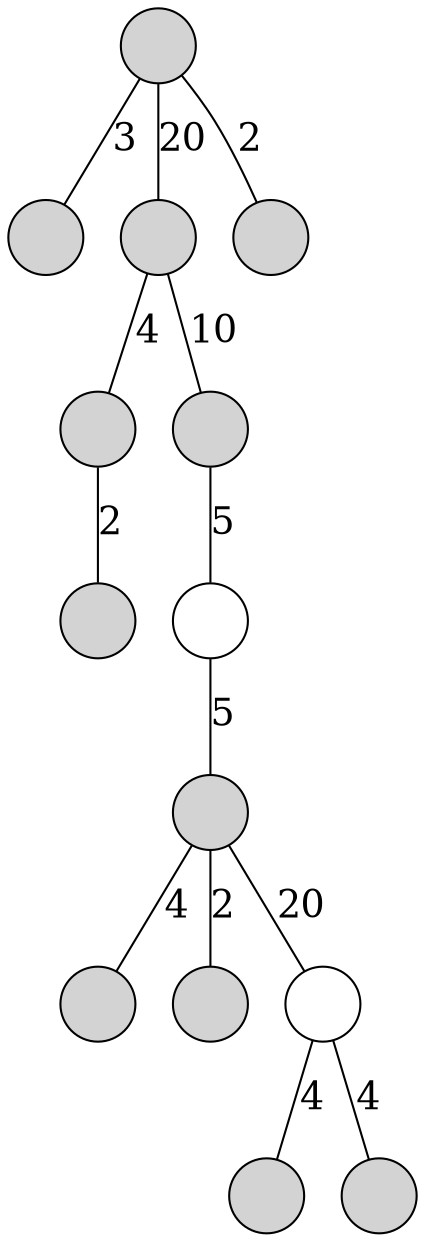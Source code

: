 digraph
{
	node [shape=circle, style=filled, label="", fontsize=18];
	edge [dir=both, arrowtail=none, arrowhead=none, fontsize=18];

	n00 -> n10 [label=3];
	n00 -> n11 [label=20];
	n00 -> n12 [label=2];
	n11 -> n20 [label=4];
	n11 -> n21 [label=10];
	n20 -> n30 [label=2];
	n21 -> n31 [label=5];
	n31 -> n40 [label=5];
	n40 -> n50 [label=4];
	n40 -> n51 [label=2];
	n40 -> n52 [label=20];
	n52 -> n60 [label=4];
	n52 -> n61 [label=4];

	n31 [style=solid];
	n52 [style=solid];
}
